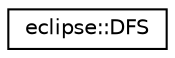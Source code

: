 digraph G
{
  edge [fontname="Helvetica",fontsize="10",labelfontname="Helvetica",labelfontsize="10"];
  node [fontname="Helvetica",fontsize="10",shape=record];
  rankdir="LR";
  Node1 [label="eclipse::DFS",height=0.2,width=0.4,color="black", fillcolor="white", style="filled",URL="$classeclipse_1_1DFS.html"];
}
